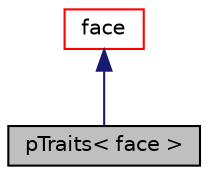 digraph "pTraits&lt; face &gt;"
{
  bgcolor="transparent";
  edge [fontname="Helvetica",fontsize="10",labelfontname="Helvetica",labelfontsize="10"];
  node [fontname="Helvetica",fontsize="10",shape=record];
  Node6 [label="pTraits\< face \>",height=0.2,width=0.4,color="black", fillcolor="grey75", style="filled", fontcolor="black"];
  Node7 -> Node6 [dir="back",color="midnightblue",fontsize="10",style="solid",fontname="Helvetica"];
  Node7 [label="face",height=0.2,width=0.4,color="red",URL="$a28369.html",tooltip="A face is a list of labels corresponding to mesh vertices. "];
}
